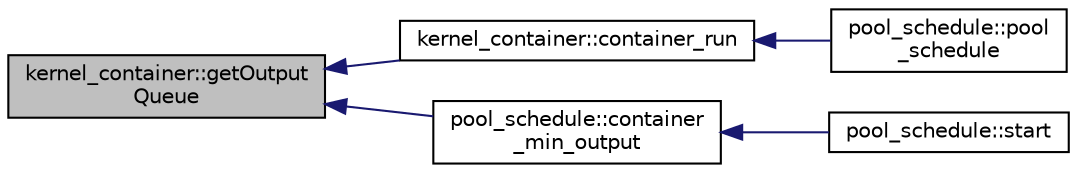 digraph "kernel_container::getOutputQueue"
{
 // INTERACTIVE_SVG=YES
  bgcolor="transparent";
  edge [fontname="Helvetica",fontsize="10",labelfontname="Helvetica",labelfontsize="10"];
  node [fontname="Helvetica",fontsize="10",shape=record];
  rankdir="LR";
  Node1 [label="kernel_container::getOutput\lQueue",height=0.2,width=0.4,color="black", fillcolor="grey75", style="filled", fontcolor="black"];
  Node1 -> Node2 [dir="back",color="midnightblue",fontsize="10",style="solid",fontname="Helvetica"];
  Node2 [label="kernel_container::container_run",height=0.2,width=0.4,color="black",URL="$classkernel__container.html#a89f9b11119d9ab0e8c64215bf50856f0"];
  Node2 -> Node3 [dir="back",color="midnightblue",fontsize="10",style="solid",fontname="Helvetica"];
  Node3 [label="pool_schedule::pool\l_schedule",height=0.2,width=0.4,color="black",URL="$classpool__schedule.html#a11da62ac9c7b4ea203198ac3bb7babb4"];
  Node1 -> Node4 [dir="back",color="midnightblue",fontsize="10",style="solid",fontname="Helvetica"];
  Node4 [label="pool_schedule::container\l_min_output",height=0.2,width=0.4,color="black",URL="$classpool__schedule.html#a9cef61efbff4cd4f0b2834fa1d8448cd"];
  Node4 -> Node5 [dir="back",color="midnightblue",fontsize="10",style="solid",fontname="Helvetica"];
  Node5 [label="pool_schedule::start",height=0.2,width=0.4,color="black",URL="$classpool__schedule.html#ab67558a44404e42ba032f799c0f424a7"];
}
